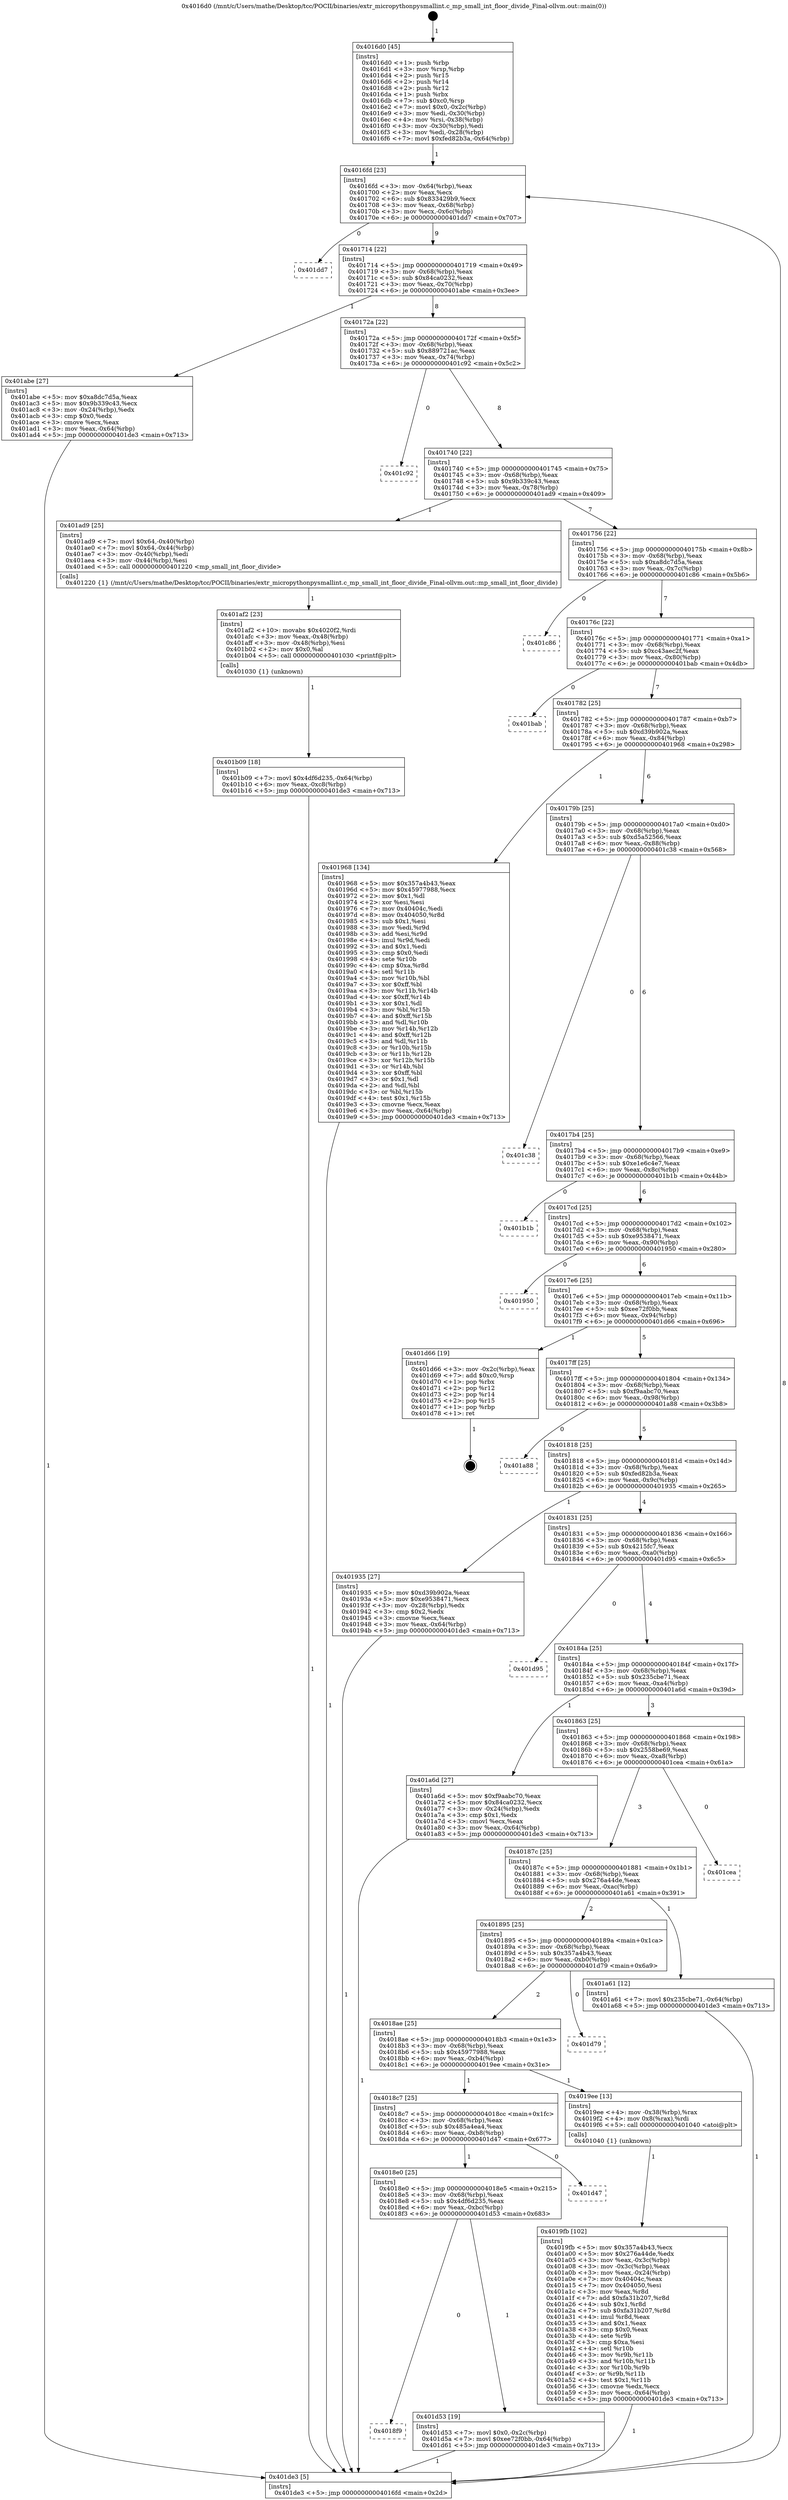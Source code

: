 digraph "0x4016d0" {
  label = "0x4016d0 (/mnt/c/Users/mathe/Desktop/tcc/POCII/binaries/extr_micropythonpysmallint.c_mp_small_int_floor_divide_Final-ollvm.out::main(0))"
  labelloc = "t"
  node[shape=record]

  Entry [label="",width=0.3,height=0.3,shape=circle,fillcolor=black,style=filled]
  "0x4016fd" [label="{
     0x4016fd [23]\l
     | [instrs]\l
     &nbsp;&nbsp;0x4016fd \<+3\>: mov -0x64(%rbp),%eax\l
     &nbsp;&nbsp;0x401700 \<+2\>: mov %eax,%ecx\l
     &nbsp;&nbsp;0x401702 \<+6\>: sub $0x833429b9,%ecx\l
     &nbsp;&nbsp;0x401708 \<+3\>: mov %eax,-0x68(%rbp)\l
     &nbsp;&nbsp;0x40170b \<+3\>: mov %ecx,-0x6c(%rbp)\l
     &nbsp;&nbsp;0x40170e \<+6\>: je 0000000000401dd7 \<main+0x707\>\l
  }"]
  "0x401dd7" [label="{
     0x401dd7\l
  }", style=dashed]
  "0x401714" [label="{
     0x401714 [22]\l
     | [instrs]\l
     &nbsp;&nbsp;0x401714 \<+5\>: jmp 0000000000401719 \<main+0x49\>\l
     &nbsp;&nbsp;0x401719 \<+3\>: mov -0x68(%rbp),%eax\l
     &nbsp;&nbsp;0x40171c \<+5\>: sub $0x84ca0232,%eax\l
     &nbsp;&nbsp;0x401721 \<+3\>: mov %eax,-0x70(%rbp)\l
     &nbsp;&nbsp;0x401724 \<+6\>: je 0000000000401abe \<main+0x3ee\>\l
  }"]
  Exit [label="",width=0.3,height=0.3,shape=circle,fillcolor=black,style=filled,peripheries=2]
  "0x401abe" [label="{
     0x401abe [27]\l
     | [instrs]\l
     &nbsp;&nbsp;0x401abe \<+5\>: mov $0xa8dc7d5a,%eax\l
     &nbsp;&nbsp;0x401ac3 \<+5\>: mov $0x9b339c43,%ecx\l
     &nbsp;&nbsp;0x401ac8 \<+3\>: mov -0x24(%rbp),%edx\l
     &nbsp;&nbsp;0x401acb \<+3\>: cmp $0x0,%edx\l
     &nbsp;&nbsp;0x401ace \<+3\>: cmove %ecx,%eax\l
     &nbsp;&nbsp;0x401ad1 \<+3\>: mov %eax,-0x64(%rbp)\l
     &nbsp;&nbsp;0x401ad4 \<+5\>: jmp 0000000000401de3 \<main+0x713\>\l
  }"]
  "0x40172a" [label="{
     0x40172a [22]\l
     | [instrs]\l
     &nbsp;&nbsp;0x40172a \<+5\>: jmp 000000000040172f \<main+0x5f\>\l
     &nbsp;&nbsp;0x40172f \<+3\>: mov -0x68(%rbp),%eax\l
     &nbsp;&nbsp;0x401732 \<+5\>: sub $0x889721ac,%eax\l
     &nbsp;&nbsp;0x401737 \<+3\>: mov %eax,-0x74(%rbp)\l
     &nbsp;&nbsp;0x40173a \<+6\>: je 0000000000401c92 \<main+0x5c2\>\l
  }"]
  "0x4018f9" [label="{
     0x4018f9\l
  }", style=dashed]
  "0x401c92" [label="{
     0x401c92\l
  }", style=dashed]
  "0x401740" [label="{
     0x401740 [22]\l
     | [instrs]\l
     &nbsp;&nbsp;0x401740 \<+5\>: jmp 0000000000401745 \<main+0x75\>\l
     &nbsp;&nbsp;0x401745 \<+3\>: mov -0x68(%rbp),%eax\l
     &nbsp;&nbsp;0x401748 \<+5\>: sub $0x9b339c43,%eax\l
     &nbsp;&nbsp;0x40174d \<+3\>: mov %eax,-0x78(%rbp)\l
     &nbsp;&nbsp;0x401750 \<+6\>: je 0000000000401ad9 \<main+0x409\>\l
  }"]
  "0x401d53" [label="{
     0x401d53 [19]\l
     | [instrs]\l
     &nbsp;&nbsp;0x401d53 \<+7\>: movl $0x0,-0x2c(%rbp)\l
     &nbsp;&nbsp;0x401d5a \<+7\>: movl $0xee72f0bb,-0x64(%rbp)\l
     &nbsp;&nbsp;0x401d61 \<+5\>: jmp 0000000000401de3 \<main+0x713\>\l
  }"]
  "0x401ad9" [label="{
     0x401ad9 [25]\l
     | [instrs]\l
     &nbsp;&nbsp;0x401ad9 \<+7\>: movl $0x64,-0x40(%rbp)\l
     &nbsp;&nbsp;0x401ae0 \<+7\>: movl $0x64,-0x44(%rbp)\l
     &nbsp;&nbsp;0x401ae7 \<+3\>: mov -0x40(%rbp),%edi\l
     &nbsp;&nbsp;0x401aea \<+3\>: mov -0x44(%rbp),%esi\l
     &nbsp;&nbsp;0x401aed \<+5\>: call 0000000000401220 \<mp_small_int_floor_divide\>\l
     | [calls]\l
     &nbsp;&nbsp;0x401220 \{1\} (/mnt/c/Users/mathe/Desktop/tcc/POCII/binaries/extr_micropythonpysmallint.c_mp_small_int_floor_divide_Final-ollvm.out::mp_small_int_floor_divide)\l
  }"]
  "0x401756" [label="{
     0x401756 [22]\l
     | [instrs]\l
     &nbsp;&nbsp;0x401756 \<+5\>: jmp 000000000040175b \<main+0x8b\>\l
     &nbsp;&nbsp;0x40175b \<+3\>: mov -0x68(%rbp),%eax\l
     &nbsp;&nbsp;0x40175e \<+5\>: sub $0xa8dc7d5a,%eax\l
     &nbsp;&nbsp;0x401763 \<+3\>: mov %eax,-0x7c(%rbp)\l
     &nbsp;&nbsp;0x401766 \<+6\>: je 0000000000401c86 \<main+0x5b6\>\l
  }"]
  "0x4018e0" [label="{
     0x4018e0 [25]\l
     | [instrs]\l
     &nbsp;&nbsp;0x4018e0 \<+5\>: jmp 00000000004018e5 \<main+0x215\>\l
     &nbsp;&nbsp;0x4018e5 \<+3\>: mov -0x68(%rbp),%eax\l
     &nbsp;&nbsp;0x4018e8 \<+5\>: sub $0x4df6d235,%eax\l
     &nbsp;&nbsp;0x4018ed \<+6\>: mov %eax,-0xbc(%rbp)\l
     &nbsp;&nbsp;0x4018f3 \<+6\>: je 0000000000401d53 \<main+0x683\>\l
  }"]
  "0x401c86" [label="{
     0x401c86\l
  }", style=dashed]
  "0x40176c" [label="{
     0x40176c [22]\l
     | [instrs]\l
     &nbsp;&nbsp;0x40176c \<+5\>: jmp 0000000000401771 \<main+0xa1\>\l
     &nbsp;&nbsp;0x401771 \<+3\>: mov -0x68(%rbp),%eax\l
     &nbsp;&nbsp;0x401774 \<+5\>: sub $0xc43aec2f,%eax\l
     &nbsp;&nbsp;0x401779 \<+3\>: mov %eax,-0x80(%rbp)\l
     &nbsp;&nbsp;0x40177c \<+6\>: je 0000000000401bab \<main+0x4db\>\l
  }"]
  "0x401d47" [label="{
     0x401d47\l
  }", style=dashed]
  "0x401bab" [label="{
     0x401bab\l
  }", style=dashed]
  "0x401782" [label="{
     0x401782 [25]\l
     | [instrs]\l
     &nbsp;&nbsp;0x401782 \<+5\>: jmp 0000000000401787 \<main+0xb7\>\l
     &nbsp;&nbsp;0x401787 \<+3\>: mov -0x68(%rbp),%eax\l
     &nbsp;&nbsp;0x40178a \<+5\>: sub $0xd39b902a,%eax\l
     &nbsp;&nbsp;0x40178f \<+6\>: mov %eax,-0x84(%rbp)\l
     &nbsp;&nbsp;0x401795 \<+6\>: je 0000000000401968 \<main+0x298\>\l
  }"]
  "0x401b09" [label="{
     0x401b09 [18]\l
     | [instrs]\l
     &nbsp;&nbsp;0x401b09 \<+7\>: movl $0x4df6d235,-0x64(%rbp)\l
     &nbsp;&nbsp;0x401b10 \<+6\>: mov %eax,-0xc8(%rbp)\l
     &nbsp;&nbsp;0x401b16 \<+5\>: jmp 0000000000401de3 \<main+0x713\>\l
  }"]
  "0x401968" [label="{
     0x401968 [134]\l
     | [instrs]\l
     &nbsp;&nbsp;0x401968 \<+5\>: mov $0x357a4b43,%eax\l
     &nbsp;&nbsp;0x40196d \<+5\>: mov $0x45977988,%ecx\l
     &nbsp;&nbsp;0x401972 \<+2\>: mov $0x1,%dl\l
     &nbsp;&nbsp;0x401974 \<+2\>: xor %esi,%esi\l
     &nbsp;&nbsp;0x401976 \<+7\>: mov 0x40404c,%edi\l
     &nbsp;&nbsp;0x40197d \<+8\>: mov 0x404050,%r8d\l
     &nbsp;&nbsp;0x401985 \<+3\>: sub $0x1,%esi\l
     &nbsp;&nbsp;0x401988 \<+3\>: mov %edi,%r9d\l
     &nbsp;&nbsp;0x40198b \<+3\>: add %esi,%r9d\l
     &nbsp;&nbsp;0x40198e \<+4\>: imul %r9d,%edi\l
     &nbsp;&nbsp;0x401992 \<+3\>: and $0x1,%edi\l
     &nbsp;&nbsp;0x401995 \<+3\>: cmp $0x0,%edi\l
     &nbsp;&nbsp;0x401998 \<+4\>: sete %r10b\l
     &nbsp;&nbsp;0x40199c \<+4\>: cmp $0xa,%r8d\l
     &nbsp;&nbsp;0x4019a0 \<+4\>: setl %r11b\l
     &nbsp;&nbsp;0x4019a4 \<+3\>: mov %r10b,%bl\l
     &nbsp;&nbsp;0x4019a7 \<+3\>: xor $0xff,%bl\l
     &nbsp;&nbsp;0x4019aa \<+3\>: mov %r11b,%r14b\l
     &nbsp;&nbsp;0x4019ad \<+4\>: xor $0xff,%r14b\l
     &nbsp;&nbsp;0x4019b1 \<+3\>: xor $0x1,%dl\l
     &nbsp;&nbsp;0x4019b4 \<+3\>: mov %bl,%r15b\l
     &nbsp;&nbsp;0x4019b7 \<+4\>: and $0xff,%r15b\l
     &nbsp;&nbsp;0x4019bb \<+3\>: and %dl,%r10b\l
     &nbsp;&nbsp;0x4019be \<+3\>: mov %r14b,%r12b\l
     &nbsp;&nbsp;0x4019c1 \<+4\>: and $0xff,%r12b\l
     &nbsp;&nbsp;0x4019c5 \<+3\>: and %dl,%r11b\l
     &nbsp;&nbsp;0x4019c8 \<+3\>: or %r10b,%r15b\l
     &nbsp;&nbsp;0x4019cb \<+3\>: or %r11b,%r12b\l
     &nbsp;&nbsp;0x4019ce \<+3\>: xor %r12b,%r15b\l
     &nbsp;&nbsp;0x4019d1 \<+3\>: or %r14b,%bl\l
     &nbsp;&nbsp;0x4019d4 \<+3\>: xor $0xff,%bl\l
     &nbsp;&nbsp;0x4019d7 \<+3\>: or $0x1,%dl\l
     &nbsp;&nbsp;0x4019da \<+2\>: and %dl,%bl\l
     &nbsp;&nbsp;0x4019dc \<+3\>: or %bl,%r15b\l
     &nbsp;&nbsp;0x4019df \<+4\>: test $0x1,%r15b\l
     &nbsp;&nbsp;0x4019e3 \<+3\>: cmovne %ecx,%eax\l
     &nbsp;&nbsp;0x4019e6 \<+3\>: mov %eax,-0x64(%rbp)\l
     &nbsp;&nbsp;0x4019e9 \<+5\>: jmp 0000000000401de3 \<main+0x713\>\l
  }"]
  "0x40179b" [label="{
     0x40179b [25]\l
     | [instrs]\l
     &nbsp;&nbsp;0x40179b \<+5\>: jmp 00000000004017a0 \<main+0xd0\>\l
     &nbsp;&nbsp;0x4017a0 \<+3\>: mov -0x68(%rbp),%eax\l
     &nbsp;&nbsp;0x4017a3 \<+5\>: sub $0xd5a52566,%eax\l
     &nbsp;&nbsp;0x4017a8 \<+6\>: mov %eax,-0x88(%rbp)\l
     &nbsp;&nbsp;0x4017ae \<+6\>: je 0000000000401c38 \<main+0x568\>\l
  }"]
  "0x401af2" [label="{
     0x401af2 [23]\l
     | [instrs]\l
     &nbsp;&nbsp;0x401af2 \<+10\>: movabs $0x4020f2,%rdi\l
     &nbsp;&nbsp;0x401afc \<+3\>: mov %eax,-0x48(%rbp)\l
     &nbsp;&nbsp;0x401aff \<+3\>: mov -0x48(%rbp),%esi\l
     &nbsp;&nbsp;0x401b02 \<+2\>: mov $0x0,%al\l
     &nbsp;&nbsp;0x401b04 \<+5\>: call 0000000000401030 \<printf@plt\>\l
     | [calls]\l
     &nbsp;&nbsp;0x401030 \{1\} (unknown)\l
  }"]
  "0x401c38" [label="{
     0x401c38\l
  }", style=dashed]
  "0x4017b4" [label="{
     0x4017b4 [25]\l
     | [instrs]\l
     &nbsp;&nbsp;0x4017b4 \<+5\>: jmp 00000000004017b9 \<main+0xe9\>\l
     &nbsp;&nbsp;0x4017b9 \<+3\>: mov -0x68(%rbp),%eax\l
     &nbsp;&nbsp;0x4017bc \<+5\>: sub $0xe1e6c4e7,%eax\l
     &nbsp;&nbsp;0x4017c1 \<+6\>: mov %eax,-0x8c(%rbp)\l
     &nbsp;&nbsp;0x4017c7 \<+6\>: je 0000000000401b1b \<main+0x44b\>\l
  }"]
  "0x4019fb" [label="{
     0x4019fb [102]\l
     | [instrs]\l
     &nbsp;&nbsp;0x4019fb \<+5\>: mov $0x357a4b43,%ecx\l
     &nbsp;&nbsp;0x401a00 \<+5\>: mov $0x276a44de,%edx\l
     &nbsp;&nbsp;0x401a05 \<+3\>: mov %eax,-0x3c(%rbp)\l
     &nbsp;&nbsp;0x401a08 \<+3\>: mov -0x3c(%rbp),%eax\l
     &nbsp;&nbsp;0x401a0b \<+3\>: mov %eax,-0x24(%rbp)\l
     &nbsp;&nbsp;0x401a0e \<+7\>: mov 0x40404c,%eax\l
     &nbsp;&nbsp;0x401a15 \<+7\>: mov 0x404050,%esi\l
     &nbsp;&nbsp;0x401a1c \<+3\>: mov %eax,%r8d\l
     &nbsp;&nbsp;0x401a1f \<+7\>: add $0xfa31b207,%r8d\l
     &nbsp;&nbsp;0x401a26 \<+4\>: sub $0x1,%r8d\l
     &nbsp;&nbsp;0x401a2a \<+7\>: sub $0xfa31b207,%r8d\l
     &nbsp;&nbsp;0x401a31 \<+4\>: imul %r8d,%eax\l
     &nbsp;&nbsp;0x401a35 \<+3\>: and $0x1,%eax\l
     &nbsp;&nbsp;0x401a38 \<+3\>: cmp $0x0,%eax\l
     &nbsp;&nbsp;0x401a3b \<+4\>: sete %r9b\l
     &nbsp;&nbsp;0x401a3f \<+3\>: cmp $0xa,%esi\l
     &nbsp;&nbsp;0x401a42 \<+4\>: setl %r10b\l
     &nbsp;&nbsp;0x401a46 \<+3\>: mov %r9b,%r11b\l
     &nbsp;&nbsp;0x401a49 \<+3\>: and %r10b,%r11b\l
     &nbsp;&nbsp;0x401a4c \<+3\>: xor %r10b,%r9b\l
     &nbsp;&nbsp;0x401a4f \<+3\>: or %r9b,%r11b\l
     &nbsp;&nbsp;0x401a52 \<+4\>: test $0x1,%r11b\l
     &nbsp;&nbsp;0x401a56 \<+3\>: cmovne %edx,%ecx\l
     &nbsp;&nbsp;0x401a59 \<+3\>: mov %ecx,-0x64(%rbp)\l
     &nbsp;&nbsp;0x401a5c \<+5\>: jmp 0000000000401de3 \<main+0x713\>\l
  }"]
  "0x401b1b" [label="{
     0x401b1b\l
  }", style=dashed]
  "0x4017cd" [label="{
     0x4017cd [25]\l
     | [instrs]\l
     &nbsp;&nbsp;0x4017cd \<+5\>: jmp 00000000004017d2 \<main+0x102\>\l
     &nbsp;&nbsp;0x4017d2 \<+3\>: mov -0x68(%rbp),%eax\l
     &nbsp;&nbsp;0x4017d5 \<+5\>: sub $0xe9538471,%eax\l
     &nbsp;&nbsp;0x4017da \<+6\>: mov %eax,-0x90(%rbp)\l
     &nbsp;&nbsp;0x4017e0 \<+6\>: je 0000000000401950 \<main+0x280\>\l
  }"]
  "0x4018c7" [label="{
     0x4018c7 [25]\l
     | [instrs]\l
     &nbsp;&nbsp;0x4018c7 \<+5\>: jmp 00000000004018cc \<main+0x1fc\>\l
     &nbsp;&nbsp;0x4018cc \<+3\>: mov -0x68(%rbp),%eax\l
     &nbsp;&nbsp;0x4018cf \<+5\>: sub $0x485a4ea4,%eax\l
     &nbsp;&nbsp;0x4018d4 \<+6\>: mov %eax,-0xb8(%rbp)\l
     &nbsp;&nbsp;0x4018da \<+6\>: je 0000000000401d47 \<main+0x677\>\l
  }"]
  "0x401950" [label="{
     0x401950\l
  }", style=dashed]
  "0x4017e6" [label="{
     0x4017e6 [25]\l
     | [instrs]\l
     &nbsp;&nbsp;0x4017e6 \<+5\>: jmp 00000000004017eb \<main+0x11b\>\l
     &nbsp;&nbsp;0x4017eb \<+3\>: mov -0x68(%rbp),%eax\l
     &nbsp;&nbsp;0x4017ee \<+5\>: sub $0xee72f0bb,%eax\l
     &nbsp;&nbsp;0x4017f3 \<+6\>: mov %eax,-0x94(%rbp)\l
     &nbsp;&nbsp;0x4017f9 \<+6\>: je 0000000000401d66 \<main+0x696\>\l
  }"]
  "0x4019ee" [label="{
     0x4019ee [13]\l
     | [instrs]\l
     &nbsp;&nbsp;0x4019ee \<+4\>: mov -0x38(%rbp),%rax\l
     &nbsp;&nbsp;0x4019f2 \<+4\>: mov 0x8(%rax),%rdi\l
     &nbsp;&nbsp;0x4019f6 \<+5\>: call 0000000000401040 \<atoi@plt\>\l
     | [calls]\l
     &nbsp;&nbsp;0x401040 \{1\} (unknown)\l
  }"]
  "0x401d66" [label="{
     0x401d66 [19]\l
     | [instrs]\l
     &nbsp;&nbsp;0x401d66 \<+3\>: mov -0x2c(%rbp),%eax\l
     &nbsp;&nbsp;0x401d69 \<+7\>: add $0xc0,%rsp\l
     &nbsp;&nbsp;0x401d70 \<+1\>: pop %rbx\l
     &nbsp;&nbsp;0x401d71 \<+2\>: pop %r12\l
     &nbsp;&nbsp;0x401d73 \<+2\>: pop %r14\l
     &nbsp;&nbsp;0x401d75 \<+2\>: pop %r15\l
     &nbsp;&nbsp;0x401d77 \<+1\>: pop %rbp\l
     &nbsp;&nbsp;0x401d78 \<+1\>: ret\l
  }"]
  "0x4017ff" [label="{
     0x4017ff [25]\l
     | [instrs]\l
     &nbsp;&nbsp;0x4017ff \<+5\>: jmp 0000000000401804 \<main+0x134\>\l
     &nbsp;&nbsp;0x401804 \<+3\>: mov -0x68(%rbp),%eax\l
     &nbsp;&nbsp;0x401807 \<+5\>: sub $0xf9aabc70,%eax\l
     &nbsp;&nbsp;0x40180c \<+6\>: mov %eax,-0x98(%rbp)\l
     &nbsp;&nbsp;0x401812 \<+6\>: je 0000000000401a88 \<main+0x3b8\>\l
  }"]
  "0x4018ae" [label="{
     0x4018ae [25]\l
     | [instrs]\l
     &nbsp;&nbsp;0x4018ae \<+5\>: jmp 00000000004018b3 \<main+0x1e3\>\l
     &nbsp;&nbsp;0x4018b3 \<+3\>: mov -0x68(%rbp),%eax\l
     &nbsp;&nbsp;0x4018b6 \<+5\>: sub $0x45977988,%eax\l
     &nbsp;&nbsp;0x4018bb \<+6\>: mov %eax,-0xb4(%rbp)\l
     &nbsp;&nbsp;0x4018c1 \<+6\>: je 00000000004019ee \<main+0x31e\>\l
  }"]
  "0x401a88" [label="{
     0x401a88\l
  }", style=dashed]
  "0x401818" [label="{
     0x401818 [25]\l
     | [instrs]\l
     &nbsp;&nbsp;0x401818 \<+5\>: jmp 000000000040181d \<main+0x14d\>\l
     &nbsp;&nbsp;0x40181d \<+3\>: mov -0x68(%rbp),%eax\l
     &nbsp;&nbsp;0x401820 \<+5\>: sub $0xfed82b3a,%eax\l
     &nbsp;&nbsp;0x401825 \<+6\>: mov %eax,-0x9c(%rbp)\l
     &nbsp;&nbsp;0x40182b \<+6\>: je 0000000000401935 \<main+0x265\>\l
  }"]
  "0x401d79" [label="{
     0x401d79\l
  }", style=dashed]
  "0x401935" [label="{
     0x401935 [27]\l
     | [instrs]\l
     &nbsp;&nbsp;0x401935 \<+5\>: mov $0xd39b902a,%eax\l
     &nbsp;&nbsp;0x40193a \<+5\>: mov $0xe9538471,%ecx\l
     &nbsp;&nbsp;0x40193f \<+3\>: mov -0x28(%rbp),%edx\l
     &nbsp;&nbsp;0x401942 \<+3\>: cmp $0x2,%edx\l
     &nbsp;&nbsp;0x401945 \<+3\>: cmovne %ecx,%eax\l
     &nbsp;&nbsp;0x401948 \<+3\>: mov %eax,-0x64(%rbp)\l
     &nbsp;&nbsp;0x40194b \<+5\>: jmp 0000000000401de3 \<main+0x713\>\l
  }"]
  "0x401831" [label="{
     0x401831 [25]\l
     | [instrs]\l
     &nbsp;&nbsp;0x401831 \<+5\>: jmp 0000000000401836 \<main+0x166\>\l
     &nbsp;&nbsp;0x401836 \<+3\>: mov -0x68(%rbp),%eax\l
     &nbsp;&nbsp;0x401839 \<+5\>: sub $0x4215fc7,%eax\l
     &nbsp;&nbsp;0x40183e \<+6\>: mov %eax,-0xa0(%rbp)\l
     &nbsp;&nbsp;0x401844 \<+6\>: je 0000000000401d95 \<main+0x6c5\>\l
  }"]
  "0x401de3" [label="{
     0x401de3 [5]\l
     | [instrs]\l
     &nbsp;&nbsp;0x401de3 \<+5\>: jmp 00000000004016fd \<main+0x2d\>\l
  }"]
  "0x4016d0" [label="{
     0x4016d0 [45]\l
     | [instrs]\l
     &nbsp;&nbsp;0x4016d0 \<+1\>: push %rbp\l
     &nbsp;&nbsp;0x4016d1 \<+3\>: mov %rsp,%rbp\l
     &nbsp;&nbsp;0x4016d4 \<+2\>: push %r15\l
     &nbsp;&nbsp;0x4016d6 \<+2\>: push %r14\l
     &nbsp;&nbsp;0x4016d8 \<+2\>: push %r12\l
     &nbsp;&nbsp;0x4016da \<+1\>: push %rbx\l
     &nbsp;&nbsp;0x4016db \<+7\>: sub $0xc0,%rsp\l
     &nbsp;&nbsp;0x4016e2 \<+7\>: movl $0x0,-0x2c(%rbp)\l
     &nbsp;&nbsp;0x4016e9 \<+3\>: mov %edi,-0x30(%rbp)\l
     &nbsp;&nbsp;0x4016ec \<+4\>: mov %rsi,-0x38(%rbp)\l
     &nbsp;&nbsp;0x4016f0 \<+3\>: mov -0x30(%rbp),%edi\l
     &nbsp;&nbsp;0x4016f3 \<+3\>: mov %edi,-0x28(%rbp)\l
     &nbsp;&nbsp;0x4016f6 \<+7\>: movl $0xfed82b3a,-0x64(%rbp)\l
  }"]
  "0x401895" [label="{
     0x401895 [25]\l
     | [instrs]\l
     &nbsp;&nbsp;0x401895 \<+5\>: jmp 000000000040189a \<main+0x1ca\>\l
     &nbsp;&nbsp;0x40189a \<+3\>: mov -0x68(%rbp),%eax\l
     &nbsp;&nbsp;0x40189d \<+5\>: sub $0x357a4b43,%eax\l
     &nbsp;&nbsp;0x4018a2 \<+6\>: mov %eax,-0xb0(%rbp)\l
     &nbsp;&nbsp;0x4018a8 \<+6\>: je 0000000000401d79 \<main+0x6a9\>\l
  }"]
  "0x401d95" [label="{
     0x401d95\l
  }", style=dashed]
  "0x40184a" [label="{
     0x40184a [25]\l
     | [instrs]\l
     &nbsp;&nbsp;0x40184a \<+5\>: jmp 000000000040184f \<main+0x17f\>\l
     &nbsp;&nbsp;0x40184f \<+3\>: mov -0x68(%rbp),%eax\l
     &nbsp;&nbsp;0x401852 \<+5\>: sub $0x235cbe71,%eax\l
     &nbsp;&nbsp;0x401857 \<+6\>: mov %eax,-0xa4(%rbp)\l
     &nbsp;&nbsp;0x40185d \<+6\>: je 0000000000401a6d \<main+0x39d\>\l
  }"]
  "0x401a61" [label="{
     0x401a61 [12]\l
     | [instrs]\l
     &nbsp;&nbsp;0x401a61 \<+7\>: movl $0x235cbe71,-0x64(%rbp)\l
     &nbsp;&nbsp;0x401a68 \<+5\>: jmp 0000000000401de3 \<main+0x713\>\l
  }"]
  "0x401a6d" [label="{
     0x401a6d [27]\l
     | [instrs]\l
     &nbsp;&nbsp;0x401a6d \<+5\>: mov $0xf9aabc70,%eax\l
     &nbsp;&nbsp;0x401a72 \<+5\>: mov $0x84ca0232,%ecx\l
     &nbsp;&nbsp;0x401a77 \<+3\>: mov -0x24(%rbp),%edx\l
     &nbsp;&nbsp;0x401a7a \<+3\>: cmp $0x1,%edx\l
     &nbsp;&nbsp;0x401a7d \<+3\>: cmovl %ecx,%eax\l
     &nbsp;&nbsp;0x401a80 \<+3\>: mov %eax,-0x64(%rbp)\l
     &nbsp;&nbsp;0x401a83 \<+5\>: jmp 0000000000401de3 \<main+0x713\>\l
  }"]
  "0x401863" [label="{
     0x401863 [25]\l
     | [instrs]\l
     &nbsp;&nbsp;0x401863 \<+5\>: jmp 0000000000401868 \<main+0x198\>\l
     &nbsp;&nbsp;0x401868 \<+3\>: mov -0x68(%rbp),%eax\l
     &nbsp;&nbsp;0x40186b \<+5\>: sub $0x2558be69,%eax\l
     &nbsp;&nbsp;0x401870 \<+6\>: mov %eax,-0xa8(%rbp)\l
     &nbsp;&nbsp;0x401876 \<+6\>: je 0000000000401cea \<main+0x61a\>\l
  }"]
  "0x40187c" [label="{
     0x40187c [25]\l
     | [instrs]\l
     &nbsp;&nbsp;0x40187c \<+5\>: jmp 0000000000401881 \<main+0x1b1\>\l
     &nbsp;&nbsp;0x401881 \<+3\>: mov -0x68(%rbp),%eax\l
     &nbsp;&nbsp;0x401884 \<+5\>: sub $0x276a44de,%eax\l
     &nbsp;&nbsp;0x401889 \<+6\>: mov %eax,-0xac(%rbp)\l
     &nbsp;&nbsp;0x40188f \<+6\>: je 0000000000401a61 \<main+0x391\>\l
  }"]
  "0x401cea" [label="{
     0x401cea\l
  }", style=dashed]
  Entry -> "0x4016d0" [label=" 1"]
  "0x4016fd" -> "0x401dd7" [label=" 0"]
  "0x4016fd" -> "0x401714" [label=" 9"]
  "0x401d66" -> Exit [label=" 1"]
  "0x401714" -> "0x401abe" [label=" 1"]
  "0x401714" -> "0x40172a" [label=" 8"]
  "0x401d53" -> "0x401de3" [label=" 1"]
  "0x40172a" -> "0x401c92" [label=" 0"]
  "0x40172a" -> "0x401740" [label=" 8"]
  "0x4018e0" -> "0x4018f9" [label=" 0"]
  "0x401740" -> "0x401ad9" [label=" 1"]
  "0x401740" -> "0x401756" [label=" 7"]
  "0x4018e0" -> "0x401d53" [label=" 1"]
  "0x401756" -> "0x401c86" [label=" 0"]
  "0x401756" -> "0x40176c" [label=" 7"]
  "0x4018c7" -> "0x4018e0" [label=" 1"]
  "0x40176c" -> "0x401bab" [label=" 0"]
  "0x40176c" -> "0x401782" [label=" 7"]
  "0x4018c7" -> "0x401d47" [label=" 0"]
  "0x401782" -> "0x401968" [label=" 1"]
  "0x401782" -> "0x40179b" [label=" 6"]
  "0x401b09" -> "0x401de3" [label=" 1"]
  "0x40179b" -> "0x401c38" [label=" 0"]
  "0x40179b" -> "0x4017b4" [label=" 6"]
  "0x401af2" -> "0x401b09" [label=" 1"]
  "0x4017b4" -> "0x401b1b" [label=" 0"]
  "0x4017b4" -> "0x4017cd" [label=" 6"]
  "0x401ad9" -> "0x401af2" [label=" 1"]
  "0x4017cd" -> "0x401950" [label=" 0"]
  "0x4017cd" -> "0x4017e6" [label=" 6"]
  "0x401abe" -> "0x401de3" [label=" 1"]
  "0x4017e6" -> "0x401d66" [label=" 1"]
  "0x4017e6" -> "0x4017ff" [label=" 5"]
  "0x401a6d" -> "0x401de3" [label=" 1"]
  "0x4017ff" -> "0x401a88" [label=" 0"]
  "0x4017ff" -> "0x401818" [label=" 5"]
  "0x4019fb" -> "0x401de3" [label=" 1"]
  "0x401818" -> "0x401935" [label=" 1"]
  "0x401818" -> "0x401831" [label=" 4"]
  "0x401935" -> "0x401de3" [label=" 1"]
  "0x4016d0" -> "0x4016fd" [label=" 1"]
  "0x401de3" -> "0x4016fd" [label=" 8"]
  "0x401968" -> "0x401de3" [label=" 1"]
  "0x4019ee" -> "0x4019fb" [label=" 1"]
  "0x401831" -> "0x401d95" [label=" 0"]
  "0x401831" -> "0x40184a" [label=" 4"]
  "0x4018ae" -> "0x4019ee" [label=" 1"]
  "0x40184a" -> "0x401a6d" [label=" 1"]
  "0x40184a" -> "0x401863" [label=" 3"]
  "0x401a61" -> "0x401de3" [label=" 1"]
  "0x401863" -> "0x401cea" [label=" 0"]
  "0x401863" -> "0x40187c" [label=" 3"]
  "0x401895" -> "0x4018ae" [label=" 2"]
  "0x40187c" -> "0x401a61" [label=" 1"]
  "0x40187c" -> "0x401895" [label=" 2"]
  "0x4018ae" -> "0x4018c7" [label=" 1"]
  "0x401895" -> "0x401d79" [label=" 0"]
}
